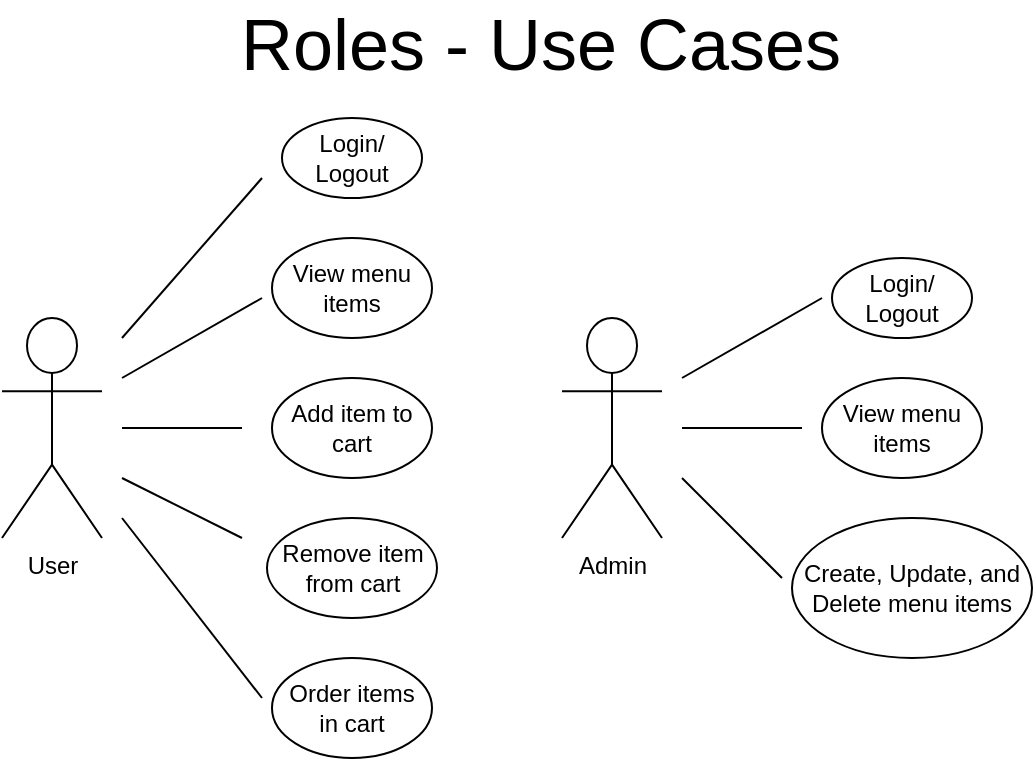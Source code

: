 <mxfile version="16.2.6" type="device"><diagram id="MU9X3iEMnBZpu93p8sMY" name="Page-1"><mxGraphModel dx="1185" dy="635" grid="0" gridSize="10" guides="1" tooltips="1" connect="1" arrows="1" fold="1" page="1" pageScale="1" pageWidth="827" pageHeight="1169" math="0" shadow="0"><root><mxCell id="0"/><mxCell id="1" parent="0"/><mxCell id="Srj9UrBohPc6scoLFnJ7-1" value="User" style="shape=umlActor;verticalLabelPosition=bottom;verticalAlign=top;html=1;outlineConnect=0;" parent="1" vertex="1"><mxGeometry x="130" y="210" width="50" height="110" as="geometry"/></mxCell><mxCell id="Srj9UrBohPc6scoLFnJ7-2" value="Login/&lt;br&gt;Logout" style="ellipse;whiteSpace=wrap;html=1;" parent="1" vertex="1"><mxGeometry x="270" y="110" width="70" height="40" as="geometry"/></mxCell><mxCell id="Srj9UrBohPc6scoLFnJ7-3" value="View menu items" style="ellipse;whiteSpace=wrap;html=1;" parent="1" vertex="1"><mxGeometry x="265" y="170" width="80" height="50" as="geometry"/></mxCell><mxCell id="Srj9UrBohPc6scoLFnJ7-4" value="Add item to cart" style="ellipse;whiteSpace=wrap;html=1;" parent="1" vertex="1"><mxGeometry x="265" y="240" width="80" height="50" as="geometry"/></mxCell><mxCell id="Srj9UrBohPc6scoLFnJ7-5" value="Remove item from cart" style="ellipse;whiteSpace=wrap;html=1;" parent="1" vertex="1"><mxGeometry x="262.5" y="310" width="85" height="50" as="geometry"/></mxCell><mxCell id="Srj9UrBohPc6scoLFnJ7-10" value="Order items&lt;br&gt;in cart" style="ellipse;whiteSpace=wrap;html=1;" parent="1" vertex="1"><mxGeometry x="265" y="380" width="80" height="50" as="geometry"/></mxCell><mxCell id="Srj9UrBohPc6scoLFnJ7-11" value="" style="endArrow=none;html=1;rounded=0;" parent="1" edge="1"><mxGeometry width="50" height="50" relative="1" as="geometry"><mxPoint x="260" y="400" as="sourcePoint"/><mxPoint x="190" y="310" as="targetPoint"/></mxGeometry></mxCell><mxCell id="Srj9UrBohPc6scoLFnJ7-12" value="" style="endArrow=none;html=1;rounded=0;" parent="1" edge="1"><mxGeometry width="50" height="50" relative="1" as="geometry"><mxPoint x="260" y="140" as="sourcePoint"/><mxPoint x="190" y="220" as="targetPoint"/></mxGeometry></mxCell><mxCell id="Srj9UrBohPc6scoLFnJ7-13" value="" style="endArrow=none;html=1;rounded=0;" parent="1" edge="1"><mxGeometry width="50" height="50" relative="1" as="geometry"><mxPoint x="190" y="265" as="sourcePoint"/><mxPoint x="250" y="265" as="targetPoint"/></mxGeometry></mxCell><mxCell id="Srj9UrBohPc6scoLFnJ7-14" value="" style="endArrow=none;html=1;rounded=0;" parent="1" edge="1"><mxGeometry width="50" height="50" relative="1" as="geometry"><mxPoint x="190" y="240" as="sourcePoint"/><mxPoint x="260" y="200" as="targetPoint"/></mxGeometry></mxCell><mxCell id="Srj9UrBohPc6scoLFnJ7-16" value="" style="endArrow=none;html=1;rounded=0;" parent="1" edge="1"><mxGeometry width="50" height="50" relative="1" as="geometry"><mxPoint x="190" y="290" as="sourcePoint"/><mxPoint x="250" y="320" as="targetPoint"/></mxGeometry></mxCell><mxCell id="kSO9e0AXiqKeLofQHTUJ-1" value="Admin" style="shape=umlActor;verticalLabelPosition=bottom;verticalAlign=top;html=1;outlineConnect=0;" vertex="1" parent="1"><mxGeometry x="410" y="210" width="50" height="110" as="geometry"/></mxCell><mxCell id="kSO9e0AXiqKeLofQHTUJ-2" value="Login/&lt;br&gt;Logout" style="ellipse;whiteSpace=wrap;html=1;" vertex="1" parent="1"><mxGeometry x="545" y="180" width="70" height="40" as="geometry"/></mxCell><mxCell id="kSO9e0AXiqKeLofQHTUJ-3" value="View menu items" style="ellipse;whiteSpace=wrap;html=1;" vertex="1" parent="1"><mxGeometry x="540" y="240" width="80" height="50" as="geometry"/></mxCell><mxCell id="kSO9e0AXiqKeLofQHTUJ-4" value="Create, Update, and Delete menu items" style="ellipse;whiteSpace=wrap;html=1;" vertex="1" parent="1"><mxGeometry x="525" y="310" width="120" height="70" as="geometry"/></mxCell><mxCell id="kSO9e0AXiqKeLofQHTUJ-9" value="" style="endArrow=none;html=1;rounded=0;" edge="1" parent="1"><mxGeometry width="50" height="50" relative="1" as="geometry"><mxPoint x="470" y="265" as="sourcePoint"/><mxPoint x="530" y="265" as="targetPoint"/></mxGeometry></mxCell><mxCell id="kSO9e0AXiqKeLofQHTUJ-10" value="" style="endArrow=none;html=1;rounded=0;" edge="1" parent="1"><mxGeometry width="50" height="50" relative="1" as="geometry"><mxPoint x="470" y="240" as="sourcePoint"/><mxPoint x="540" y="200" as="targetPoint"/></mxGeometry></mxCell><mxCell id="kSO9e0AXiqKeLofQHTUJ-14" value="" style="endArrow=none;html=1;rounded=0;" edge="1" parent="1"><mxGeometry width="50" height="50" relative="1" as="geometry"><mxPoint x="520" y="340" as="sourcePoint"/><mxPoint x="470" y="290" as="targetPoint"/></mxGeometry></mxCell><mxCell id="kSO9e0AXiqKeLofQHTUJ-15" value="&lt;font style=&quot;font-size: 36px&quot;&gt;Roles - Use Cases&lt;/font&gt;" style="text;html=1;strokeColor=none;fillColor=none;align=center;verticalAlign=middle;whiteSpace=wrap;rounded=0;" vertex="1" parent="1"><mxGeometry x="235" y="51" width="329" height="44" as="geometry"/></mxCell></root></mxGraphModel></diagram></mxfile>